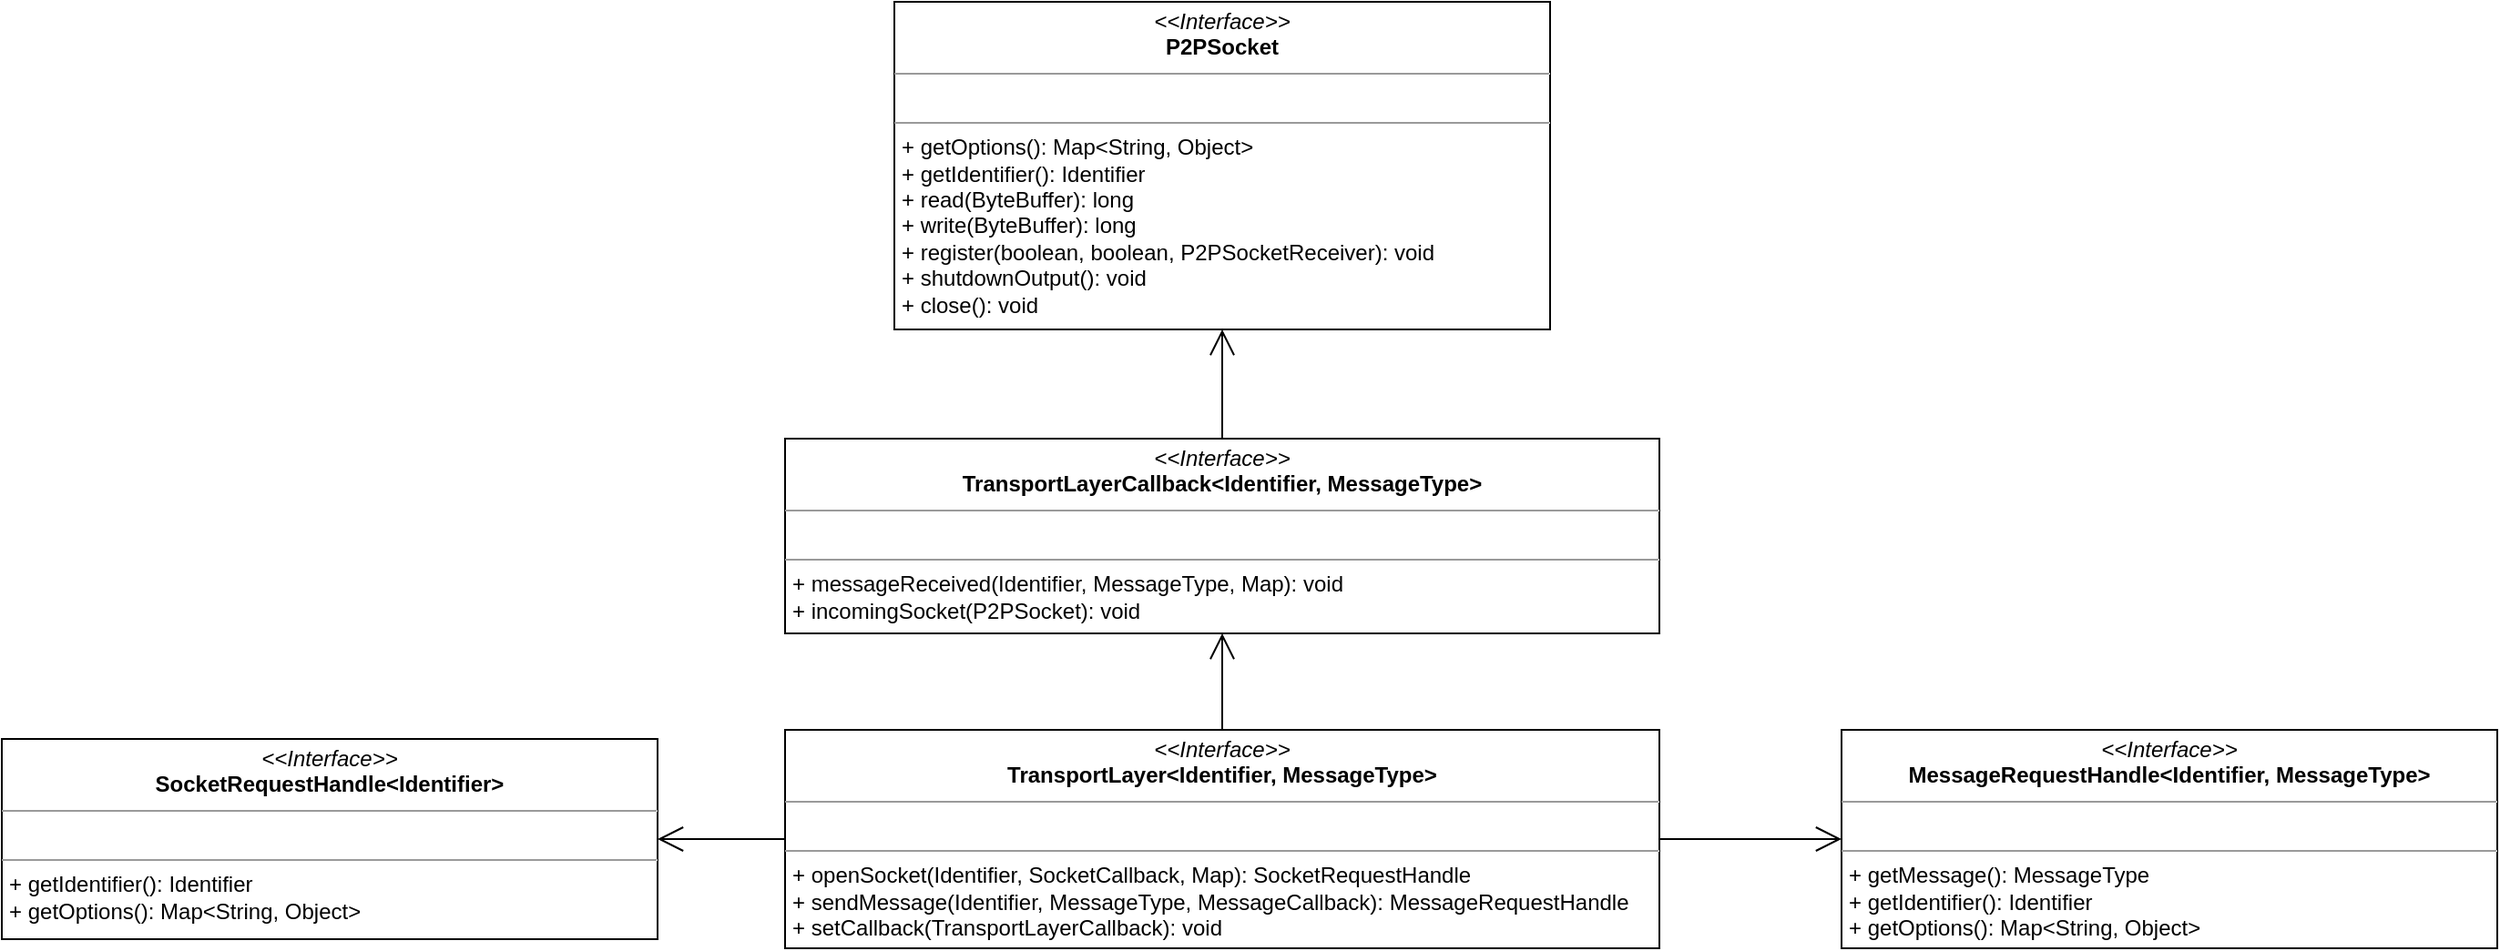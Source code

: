 <mxfile version="20.8.10" type="github">
  <diagram id="C5RBs43oDa-KdzZeNtuy" name="Page-1">
    <mxGraphModel dx="2117" dy="-596" grid="1" gridSize="10" guides="1" tooltips="1" connect="1" arrows="1" fold="1" page="1" pageScale="1" pageWidth="827" pageHeight="1169" math="0" shadow="0">
      <root>
        <mxCell id="WIyWlLk6GJQsqaUBKTNV-0" />
        <mxCell id="WIyWlLk6GJQsqaUBKTNV-1" parent="WIyWlLk6GJQsqaUBKTNV-0" />
        <mxCell id="ppgxe4hvUcSwGKU7Y1Ct-5" value="&lt;p style=&quot;margin:0px;margin-top:4px;text-align:center;&quot;&gt;&lt;i&gt;&amp;lt;&amp;lt;Interface&amp;gt;&amp;gt;&lt;/i&gt;&lt;br&gt;&lt;b style=&quot;&quot;&gt;TransportLayerCallback&lt;/b&gt;&lt;b&gt;&amp;lt;Identifier, MessageType&amp;gt;&lt;/b&gt;&lt;/p&gt;&lt;hr size=&quot;1&quot;&gt;&lt;p style=&quot;margin:0px;margin-left:4px;&quot;&gt;&lt;br&gt;&lt;/p&gt;&lt;hr size=&quot;1&quot;&gt;&lt;p style=&quot;margin:0px;margin-left:4px;&quot;&gt;+ messageReceived&lt;span style=&quot;background-color: initial;&quot;&gt;(Identifier, MessageType, Map): void&lt;/span&gt;&lt;/p&gt;&lt;p style=&quot;margin:0px;margin-left:4px;&quot;&gt;+&amp;nbsp;incomingSocket(P2PSocket)&lt;span style=&quot;background-color: initial;&quot;&gt;: void&lt;/span&gt;&lt;/p&gt;" style="verticalAlign=top;align=left;overflow=fill;fontSize=12;fontFamily=Helvetica;html=1;rounded=0;shadow=0;comic=0;labelBackgroundColor=none;strokeWidth=1" vertex="1" parent="WIyWlLk6GJQsqaUBKTNV-1">
          <mxGeometry x="140" y="1520" width="480" height="107" as="geometry" />
        </mxCell>
        <mxCell id="ppgxe4hvUcSwGKU7Y1Ct-6" value="&lt;p style=&quot;margin:0px;margin-top:4px;text-align:center;&quot;&gt;&lt;i&gt;&amp;lt;&amp;lt;Interface&amp;gt;&amp;gt;&lt;/i&gt;&lt;br&gt;&lt;b style=&quot;&quot;&gt;P2PSocket&lt;/b&gt;&lt;/p&gt;&lt;hr size=&quot;1&quot;&gt;&lt;p style=&quot;margin:0px;margin-left:4px;&quot;&gt;&lt;br&gt;&lt;/p&gt;&lt;hr size=&quot;1&quot;&gt;&lt;p style=&quot;margin:0px;margin-left:4px;&quot;&gt;+ getOptions()&lt;span style=&quot;background-color: initial;&quot;&gt;: Map&amp;lt;String, Object&amp;gt;&lt;/span&gt;&lt;/p&gt;&lt;p style=&quot;margin:0px;margin-left:4px;&quot;&gt;+ getIdentifier(): Identifier&lt;/p&gt;&lt;p style=&quot;margin:0px;margin-left:4px;&quot;&gt;+ read(ByteBuffer): long&lt;/p&gt;&lt;p style=&quot;margin:0px;margin-left:4px;&quot;&gt;+ write(ByteBuffer): long&lt;/p&gt;&lt;p style=&quot;margin:0px;margin-left:4px;&quot;&gt;+ register(boolean, boolean, P2PSocketReceiver): void&lt;/p&gt;&lt;p style=&quot;margin:0px;margin-left:4px;&quot;&gt;&lt;span style=&quot;background-color: initial;&quot;&gt;+ shutdownOutput(): void&lt;/span&gt;&lt;/p&gt;&lt;p style=&quot;margin:0px;margin-left:4px;&quot;&gt;&lt;span style=&quot;background-color: initial;&quot;&gt;+ close(): void&lt;/span&gt;&lt;/p&gt;" style="verticalAlign=top;align=left;overflow=fill;fontSize=12;fontFamily=Helvetica;html=1;rounded=0;shadow=0;comic=0;labelBackgroundColor=none;strokeWidth=1" vertex="1" parent="WIyWlLk6GJQsqaUBKTNV-1">
          <mxGeometry x="200" y="1280" width="360" height="180" as="geometry" />
        </mxCell>
        <mxCell id="ppgxe4hvUcSwGKU7Y1Ct-7" value="" style="endArrow=open;endFill=1;endSize=12;html=1;rounded=0;" edge="1" parent="WIyWlLk6GJQsqaUBKTNV-1" source="ppgxe4hvUcSwGKU7Y1Ct-5" target="ppgxe4hvUcSwGKU7Y1Ct-6">
          <mxGeometry width="160" relative="1" as="geometry">
            <mxPoint x="330" y="1480" as="sourcePoint" />
            <mxPoint x="490" y="1480" as="targetPoint" />
          </mxGeometry>
        </mxCell>
        <mxCell id="ppgxe4hvUcSwGKU7Y1Ct-8" value="&lt;p style=&quot;margin:0px;margin-top:4px;text-align:center;&quot;&gt;&lt;i&gt;&amp;lt;&amp;lt;Interface&amp;gt;&amp;gt;&lt;/i&gt;&lt;br&gt;&lt;b style=&quot;&quot;&gt;TransportLayer&lt;/b&gt;&lt;b&gt;&amp;lt;Identifier, MessageType&amp;gt;&lt;/b&gt;&lt;/p&gt;&lt;hr size=&quot;1&quot;&gt;&lt;p style=&quot;margin:0px;margin-left:4px;&quot;&gt;&lt;br&gt;&lt;/p&gt;&lt;hr size=&quot;1&quot;&gt;&lt;p style=&quot;margin:0px;margin-left:4px;&quot;&gt;+ openSocket&lt;span style=&quot;background-color: initial;&quot;&gt;(Identifier, SocketCallback, Map): SocketRequestHandle&lt;/span&gt;&lt;/p&gt;&lt;p style=&quot;margin:0px;margin-left:4px;&quot;&gt;+&amp;nbsp;sendMessage(Identifier, MessageType, MessageCallback)&lt;span style=&quot;background-color: initial;&quot;&gt;: MessageRequestHandle&lt;/span&gt;&lt;/p&gt;&lt;p style=&quot;margin:0px;margin-left:4px;&quot;&gt;&lt;span style=&quot;background-color: initial;&quot;&gt;+ setCallback(TransportLayerCallback): void&lt;/span&gt;&lt;/p&gt;" style="verticalAlign=top;align=left;overflow=fill;fontSize=12;fontFamily=Helvetica;html=1;rounded=0;shadow=0;comic=0;labelBackgroundColor=none;strokeWidth=1" vertex="1" parent="WIyWlLk6GJQsqaUBKTNV-1">
          <mxGeometry x="140" y="1680" width="480" height="120" as="geometry" />
        </mxCell>
        <mxCell id="ppgxe4hvUcSwGKU7Y1Ct-9" value="" style="endArrow=open;endFill=1;endSize=12;html=1;rounded=0;" edge="1" parent="WIyWlLk6GJQsqaUBKTNV-1" source="ppgxe4hvUcSwGKU7Y1Ct-8" target="ppgxe4hvUcSwGKU7Y1Ct-5">
          <mxGeometry width="160" relative="1" as="geometry">
            <mxPoint x="390" y="1530" as="sourcePoint" />
            <mxPoint x="390" y="1470" as="targetPoint" />
          </mxGeometry>
        </mxCell>
        <mxCell id="ppgxe4hvUcSwGKU7Y1Ct-10" value="&lt;p style=&quot;margin:0px;margin-top:4px;text-align:center;&quot;&gt;&lt;i&gt;&amp;lt;&amp;lt;Interface&amp;gt;&amp;gt;&lt;/i&gt;&lt;br&gt;&lt;b style=&quot;&quot;&gt;MessageRequestHandle&amp;lt;Identifier, MessageType&amp;gt;&lt;/b&gt;&lt;/p&gt;&lt;hr size=&quot;1&quot;&gt;&lt;p style=&quot;margin:0px;margin-left:4px;&quot;&gt;&lt;br&gt;&lt;/p&gt;&lt;hr size=&quot;1&quot;&gt;&lt;p style=&quot;margin:0px;margin-left:4px;&quot;&gt;+ getMessage(): MessageType&lt;/p&gt;&lt;p style=&quot;margin:0px;margin-left:4px;&quot;&gt;+ getIdentifier(): Identifier&lt;/p&gt;&lt;p style=&quot;border-color: var(--border-color); margin: 0px 0px 0px 4px;&quot;&gt;+ getOptions(): Map&amp;lt;String, Object&amp;gt;&lt;/p&gt;&lt;p style=&quot;margin:0px;margin-left:4px;&quot;&gt;&lt;br&gt;&lt;/p&gt;" style="verticalAlign=top;align=left;overflow=fill;fontSize=12;fontFamily=Helvetica;html=1;rounded=0;shadow=0;comic=0;labelBackgroundColor=none;strokeWidth=1" vertex="1" parent="WIyWlLk6GJQsqaUBKTNV-1">
          <mxGeometry x="720" y="1680" width="360" height="120" as="geometry" />
        </mxCell>
        <mxCell id="ppgxe4hvUcSwGKU7Y1Ct-11" value="" style="endArrow=open;endFill=1;endSize=12;html=1;rounded=0;" edge="1" parent="WIyWlLk6GJQsqaUBKTNV-1" source="ppgxe4hvUcSwGKU7Y1Ct-8" target="ppgxe4hvUcSwGKU7Y1Ct-10">
          <mxGeometry width="160" relative="1" as="geometry">
            <mxPoint x="390" y="1690" as="sourcePoint" />
            <mxPoint x="390" y="1637" as="targetPoint" />
          </mxGeometry>
        </mxCell>
        <mxCell id="ppgxe4hvUcSwGKU7Y1Ct-12" value="&lt;p style=&quot;margin:0px;margin-top:4px;text-align:center;&quot;&gt;&lt;i&gt;&amp;lt;&amp;lt;Interface&amp;gt;&amp;gt;&lt;/i&gt;&lt;br&gt;&lt;b style=&quot;&quot;&gt;SocketRequestHandle&amp;lt;Identifier&amp;gt;&lt;/b&gt;&lt;/p&gt;&lt;hr size=&quot;1&quot;&gt;&lt;p style=&quot;margin:0px;margin-left:4px;&quot;&gt;&lt;br&gt;&lt;/p&gt;&lt;hr size=&quot;1&quot;&gt;&lt;p style=&quot;margin:0px;margin-left:4px;&quot;&gt;&lt;span style=&quot;background-color: initial;&quot;&gt;+ getIdentifier(): Identifier&lt;/span&gt;&lt;br&gt;&lt;/p&gt;&lt;p style=&quot;border-color: var(--border-color); margin: 0px 0px 0px 4px;&quot;&gt;+ getOptions(): Map&amp;lt;String, Object&amp;gt;&lt;/p&gt;&lt;p style=&quot;margin:0px;margin-left:4px;&quot;&gt;&lt;br&gt;&lt;/p&gt;" style="verticalAlign=top;align=left;overflow=fill;fontSize=12;fontFamily=Helvetica;html=1;rounded=0;shadow=0;comic=0;labelBackgroundColor=none;strokeWidth=1" vertex="1" parent="WIyWlLk6GJQsqaUBKTNV-1">
          <mxGeometry x="-290" y="1685" width="360" height="110" as="geometry" />
        </mxCell>
        <mxCell id="ppgxe4hvUcSwGKU7Y1Ct-13" value="" style="endArrow=open;endFill=1;endSize=12;html=1;rounded=0;" edge="1" parent="WIyWlLk6GJQsqaUBKTNV-1" source="ppgxe4hvUcSwGKU7Y1Ct-8" target="ppgxe4hvUcSwGKU7Y1Ct-12">
          <mxGeometry width="160" relative="1" as="geometry">
            <mxPoint x="630" y="1750" as="sourcePoint" />
            <mxPoint x="730" y="1750" as="targetPoint" />
          </mxGeometry>
        </mxCell>
      </root>
    </mxGraphModel>
  </diagram>
</mxfile>
